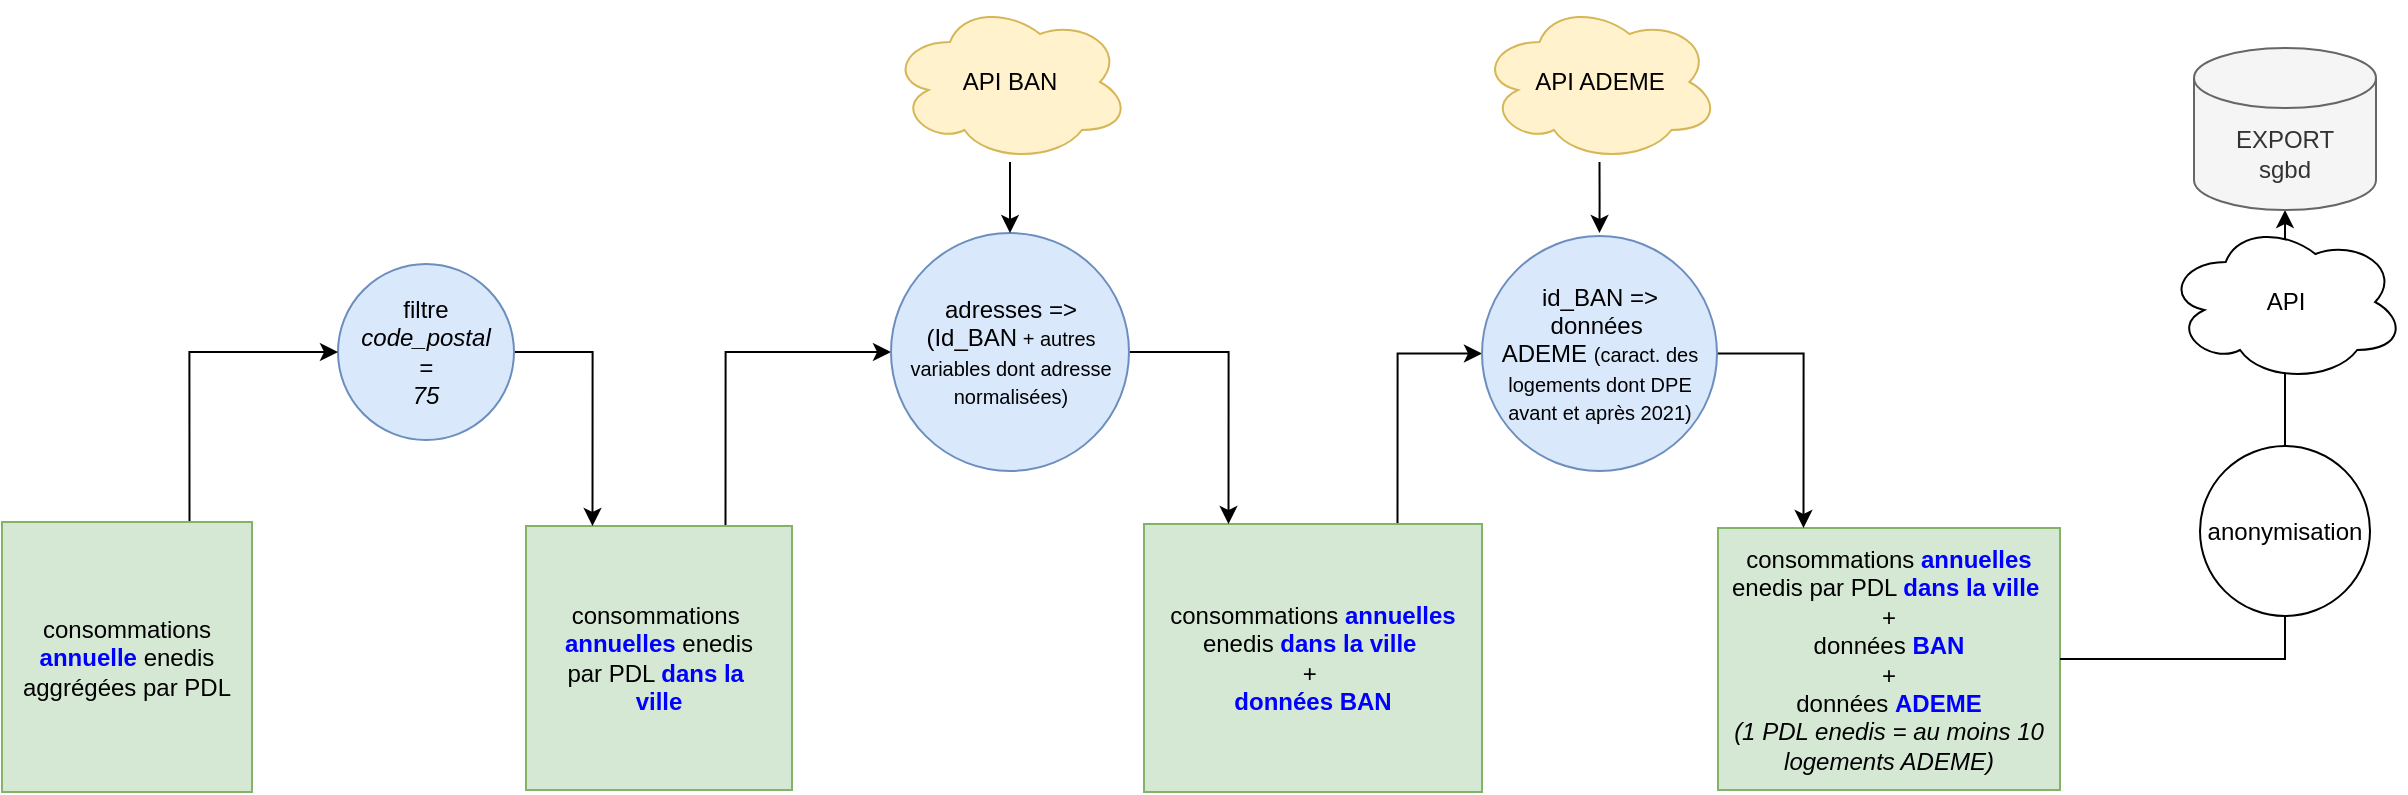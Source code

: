 <mxfile version="15.2.7" type="device" pages="4"><diagram id="DaCcbNJYxQJ5iZIo2EpF" name="Page-1"><mxGraphModel dx="2926" dy="1669" grid="1" gridSize="10" guides="1" tooltips="1" connect="1" arrows="1" fold="1" page="1" pageScale="1" pageWidth="1654" pageHeight="1169" math="0" shadow="0"><root><mxCell id="0"/><mxCell id="1" parent="0"/><mxCell id="sic5UqdnbhNq1ZAKyz9D-1" style="edgeStyle=orthogonalEdgeStyle;rounded=0;orthogonalLoop=1;jettySize=auto;html=1;exitX=0.75;exitY=0;exitDx=0;exitDy=0;entryX=0;entryY=0.5;entryDx=0;entryDy=0;" parent="1" source="sic5UqdnbhNq1ZAKyz9D-2" target="sic5UqdnbhNq1ZAKyz9D-10" edge="1"><mxGeometry relative="1" as="geometry"/></mxCell><mxCell id="sic5UqdnbhNq1ZAKyz9D-2" value="consommations&amp;nbsp;&lt;br&gt;&lt;font color=&quot;#0000ff&quot;&gt;&lt;b&gt;annuelles&lt;/b&gt;&lt;/font&gt; enedis&lt;br&gt;par PDL &lt;font color=&quot;#0000ff&quot;&gt;&lt;b&gt;dans la&amp;nbsp;&lt;br&gt;ville&lt;/b&gt;&lt;/font&gt;" style="rounded=0;whiteSpace=wrap;html=1;fillColor=#d5e8d4;strokeColor=#82b366;" parent="1" vertex="1"><mxGeometry x="290" y="312" width="133" height="132" as="geometry"/></mxCell><mxCell id="sic5UqdnbhNq1ZAKyz9D-3" style="edgeStyle=orthogonalEdgeStyle;rounded=0;orthogonalLoop=1;jettySize=auto;html=1;exitX=0.75;exitY=0;exitDx=0;exitDy=0;entryX=0;entryY=0.5;entryDx=0;entryDy=0;" parent="1" source="sic5UqdnbhNq1ZAKyz9D-4" target="sic5UqdnbhNq1ZAKyz9D-14" edge="1"><mxGeometry relative="1" as="geometry"/></mxCell><mxCell id="sic5UqdnbhNq1ZAKyz9D-4" value="consommations &lt;b&gt;&lt;font color=&quot;#0000ff&quot;&gt;annuelles&lt;/font&gt;&lt;/b&gt; enedis&lt;b&gt;&lt;font color=&quot;#0000ff&quot;&gt; dans la ville&amp;nbsp;&lt;/font&gt;&lt;/b&gt;&lt;br&gt;+&amp;nbsp;&lt;br&gt;&lt;font color=&quot;#0000ff&quot;&gt;&lt;b&gt;données BAN&lt;/b&gt;&lt;/font&gt;" style="rounded=0;whiteSpace=wrap;html=1;fillColor=#d5e8d4;strokeColor=#82b366;" parent="1" vertex="1"><mxGeometry x="599" y="311" width="169" height="134" as="geometry"/></mxCell><mxCell id="sic5UqdnbhNq1ZAKyz9D-5" style="edgeStyle=orthogonalEdgeStyle;rounded=0;orthogonalLoop=1;jettySize=auto;html=1;entryX=0.5;entryY=1;entryDx=0;entryDy=0;entryPerimeter=0;startArrow=none;" parent="1" source="sic5UqdnbhNq1ZAKyz9D-20" target="sic5UqdnbhNq1ZAKyz9D-19" edge="1"><mxGeometry relative="1" as="geometry"/></mxCell><mxCell id="sic5UqdnbhNq1ZAKyz9D-6" value="consommations &lt;b&gt;&lt;font color=&quot;#0000ff&quot;&gt;annuelles&lt;/font&gt;&lt;/b&gt; enedis par PDL &lt;b&gt;&lt;font color=&quot;#0000ff&quot;&gt;dans la ville&lt;/font&gt;&lt;/b&gt;&amp;nbsp;&lt;br&gt;+&lt;br&gt;données &lt;b&gt;&lt;font color=&quot;#0000ff&quot;&gt;BAN&lt;/font&gt;&lt;/b&gt;&lt;br&gt;+&lt;br&gt;données &lt;font color=&quot;#0000ff&quot; style=&quot;font-weight: bold&quot;&gt;ADEME&lt;/font&gt;&lt;br&gt;&lt;i&gt;(1 PDL enedis = au moins 10 logements ADEME)&lt;/i&gt;" style="rounded=0;whiteSpace=wrap;html=1;fillColor=#d5e8d4;strokeColor=#82b366;" parent="1" vertex="1"><mxGeometry x="886" y="313" width="171" height="131" as="geometry"/></mxCell><mxCell id="sic5UqdnbhNq1ZAKyz9D-7" style="edgeStyle=orthogonalEdgeStyle;rounded=0;orthogonalLoop=1;jettySize=auto;html=1;entryX=0.25;entryY=0;entryDx=0;entryDy=0;" parent="1" source="sic5UqdnbhNq1ZAKyz9D-8" target="sic5UqdnbhNq1ZAKyz9D-2" edge="1"><mxGeometry relative="1" as="geometry"/></mxCell><mxCell id="sic5UqdnbhNq1ZAKyz9D-8" value="filtre&lt;br&gt;&lt;i&gt;&lt;font style=&quot;font-size: 12px&quot;&gt;code_postal &lt;br&gt;= &lt;br&gt;75&lt;/font&gt;&lt;/i&gt;" style="ellipse;whiteSpace=wrap;html=1;aspect=fixed;fillColor=#dae8fc;strokeColor=#6c8ebf;" parent="1" vertex="1"><mxGeometry x="196" y="181" width="88" height="88" as="geometry"/></mxCell><mxCell id="sic5UqdnbhNq1ZAKyz9D-9" style="edgeStyle=orthogonalEdgeStyle;rounded=0;orthogonalLoop=1;jettySize=auto;html=1;entryX=0.25;entryY=0;entryDx=0;entryDy=0;" parent="1" source="sic5UqdnbhNq1ZAKyz9D-10" target="sic5UqdnbhNq1ZAKyz9D-4" edge="1"><mxGeometry relative="1" as="geometry"/></mxCell><mxCell id="sic5UqdnbhNq1ZAKyz9D-10" value="adresses =&amp;gt; &lt;br&gt;(Id_BAN&lt;font style=&quot;font-size: 10px&quot;&gt;&amp;nbsp;+ autres variables dont adresse normalisées)&lt;/font&gt;" style="ellipse;whiteSpace=wrap;html=1;aspect=fixed;fillColor=#dae8fc;strokeColor=#6c8ebf;" parent="1" vertex="1"><mxGeometry x="472.5" y="165.5" width="119" height="119" as="geometry"/></mxCell><mxCell id="sic5UqdnbhNq1ZAKyz9D-11" style="edgeStyle=orthogonalEdgeStyle;rounded=0;orthogonalLoop=1;jettySize=auto;html=1;exitX=0.75;exitY=0;exitDx=0;exitDy=0;entryX=0;entryY=0.5;entryDx=0;entryDy=0;" parent="1" source="sic5UqdnbhNq1ZAKyz9D-12" target="sic5UqdnbhNq1ZAKyz9D-8" edge="1"><mxGeometry relative="1" as="geometry"/></mxCell><mxCell id="sic5UqdnbhNq1ZAKyz9D-12" value="consommations&lt;br&gt;&lt;b&gt;&lt;font color=&quot;#0000ff&quot;&gt;annuelle &lt;/font&gt;&lt;/b&gt;enedis&lt;br&gt;aggrégées par PDL" style="rounded=0;whiteSpace=wrap;html=1;fillColor=#d5e8d4;strokeColor=#82b366;" parent="1" vertex="1"><mxGeometry x="28" y="310" width="125" height="135" as="geometry"/></mxCell><mxCell id="sic5UqdnbhNq1ZAKyz9D-13" style="edgeStyle=orthogonalEdgeStyle;rounded=0;orthogonalLoop=1;jettySize=auto;html=1;entryX=0.25;entryY=0;entryDx=0;entryDy=0;" parent="1" source="sic5UqdnbhNq1ZAKyz9D-14" target="sic5UqdnbhNq1ZAKyz9D-6" edge="1"><mxGeometry relative="1" as="geometry"/></mxCell><mxCell id="sic5UqdnbhNq1ZAKyz9D-14" value="id_BAN =&amp;gt; &lt;br&gt;données&amp;nbsp;&lt;br&gt;ADEME &lt;font style=&quot;font-size: 10px&quot;&gt;(caract. des logements dont DPE avant et après 2021)&lt;/font&gt;" style="ellipse;whiteSpace=wrap;html=1;aspect=fixed;fillColor=#dae8fc;strokeColor=#6c8ebf;" parent="1" vertex="1"><mxGeometry x="768" y="167" width="117.5" height="117.5" as="geometry"/></mxCell><mxCell id="sic5UqdnbhNq1ZAKyz9D-15" style="edgeStyle=orthogonalEdgeStyle;rounded=0;orthogonalLoop=1;jettySize=auto;html=1;" parent="1" source="sic5UqdnbhNq1ZAKyz9D-16" target="sic5UqdnbhNq1ZAKyz9D-10" edge="1"><mxGeometry relative="1" as="geometry"/></mxCell><mxCell id="sic5UqdnbhNq1ZAKyz9D-16" value="API BAN" style="ellipse;shape=cloud;whiteSpace=wrap;html=1;fillColor=#fff2cc;strokeColor=#d6b656;" parent="1" vertex="1"><mxGeometry x="472" y="50" width="120" height="80" as="geometry"/></mxCell><mxCell id="sic5UqdnbhNq1ZAKyz9D-17" style="edgeStyle=orthogonalEdgeStyle;rounded=0;orthogonalLoop=1;jettySize=auto;html=1;" parent="1" source="sic5UqdnbhNq1ZAKyz9D-18" edge="1"><mxGeometry relative="1" as="geometry"><mxPoint x="826.75" y="165.5" as="targetPoint"/></mxGeometry></mxCell><mxCell id="sic5UqdnbhNq1ZAKyz9D-18" value="API ADEME" style="ellipse;shape=cloud;whiteSpace=wrap;html=1;fillColor=#fff2cc;strokeColor=#d6b656;" parent="1" vertex="1"><mxGeometry x="766.75" y="50" width="120" height="80" as="geometry"/></mxCell><mxCell id="sic5UqdnbhNq1ZAKyz9D-19" value="EXPORT&lt;br&gt;sgbd" style="shape=cylinder3;whiteSpace=wrap;html=1;boundedLbl=1;backgroundOutline=1;size=15;fillColor=#f5f5f5;strokeColor=#666666;fontColor=#333333;" parent="1" vertex="1"><mxGeometry x="1124" y="73" width="91" height="81" as="geometry"/></mxCell><mxCell id="sic5UqdnbhNq1ZAKyz9D-20" value="anonymisation" style="ellipse;whiteSpace=wrap;html=1;aspect=fixed;" parent="1" vertex="1"><mxGeometry x="1127" y="272" width="85" height="85" as="geometry"/></mxCell><mxCell id="sic5UqdnbhNq1ZAKyz9D-21" value="" style="edgeStyle=orthogonalEdgeStyle;rounded=0;orthogonalLoop=1;jettySize=auto;html=1;entryX=0.5;entryY=1;entryDx=0;entryDy=0;entryPerimeter=0;endArrow=none;" parent="1" source="sic5UqdnbhNq1ZAKyz9D-6" target="sic5UqdnbhNq1ZAKyz9D-20" edge="1"><mxGeometry relative="1" as="geometry"><mxPoint x="1057" y="378.471" as="sourcePoint"/><mxPoint x="1128.5" y="300" as="targetPoint"/></mxGeometry></mxCell><mxCell id="sic5UqdnbhNq1ZAKyz9D-22" value="API" style="ellipse;shape=cloud;whiteSpace=wrap;html=1;" parent="1" vertex="1"><mxGeometry x="1110" y="160" width="119.5" height="80" as="geometry"/></mxCell></root></mxGraphModel></diagram><diagram id="FNjf9zGnaV5qyaVnuNpn" name="général"><mxGraphModel dx="1024" dy="584" grid="0" gridSize="10" guides="1" tooltips="1" connect="1" arrows="1" fold="1" page="1" pageScale="1" pageWidth="1654" pageHeight="1169" math="0" shadow="0"><root><mxCell id="dO7XwuCgdHCcQ8PrNr0y-0"/><mxCell id="dO7XwuCgdHCcQ8PrNr0y-1" parent="dO7XwuCgdHCcQ8PrNr0y-0"/><mxCell id="dO7XwuCgdHCcQ8PrNr0y-2" value="DATA app server - docker compose container" style="swimlane;" parent="dO7XwuCgdHCcQ8PrNr0y-1" vertex="1"><mxGeometry x="50" y="230" width="450" height="250" as="geometry"/></mxCell><mxCell id="dO7XwuCgdHCcQ8PrNr0y-13" style="edgeStyle=orthogonalEdgeStyle;rounded=0;orthogonalLoop=1;jettySize=auto;html=1;" parent="dO7XwuCgdHCcQ8PrNr0y-2" source="dO7XwuCgdHCcQ8PrNr0y-5" target="dO7XwuCgdHCcQ8PrNr0y-12" edge="1"><mxGeometry relative="1" as="geometry"/></mxCell><mxCell id="dO7XwuCgdHCcQ8PrNr0y-5" value="API&amp;nbsp;&lt;br&gt;gateway&lt;br&gt;submodule&lt;br&gt;&lt;font style=&quot;font-size: 8px&quot;&gt;&lt;i&gt;DAO // Controller //&lt;br&gt;Validation schema&lt;/i&gt;&lt;/font&gt;" style="whiteSpace=wrap;html=1;aspect=fixed;" parent="dO7XwuCgdHCcQ8PrNr0y-2" vertex="1"><mxGeometry x="310" y="65" width="85" height="85" as="geometry"/></mxCell><mxCell id="dO7XwuCgdHCcQ8PrNr0y-14" style="edgeStyle=orthogonalEdgeStyle;rounded=0;orthogonalLoop=1;jettySize=auto;html=1;exitX=1;exitY=0;exitDx=0;exitDy=60;exitPerimeter=0;entryX=0.01;entryY=0.66;entryDx=0;entryDy=0;entryPerimeter=0;" parent="dO7XwuCgdHCcQ8PrNr0y-2" source="dO7XwuCgdHCcQ8PrNr0y-12" target="dO7XwuCgdHCcQ8PrNr0y-5" edge="1"><mxGeometry relative="1" as="geometry"><Array as="points"><mxPoint x="160" y="121"/></Array></mxGeometry></mxCell><mxCell id="dO7XwuCgdHCcQ8PrNr0y-12" value="SGBD&amp;nbsp;&lt;br&gt;server&lt;br&gt;submodule" style="shape=cylinder3;whiteSpace=wrap;html=1;boundedLbl=1;backgroundOutline=1;size=15;" parent="dO7XwuCgdHCcQ8PrNr0y-2" vertex="1"><mxGeometry x="110" y="62.5" width="90" height="91.5" as="geometry"/></mxCell><mxCell id="dO7XwuCgdHCcQ8PrNr0y-15" value="" style="endArrow=none;dashed=1;html=1;exitX=0.5;exitY=0;exitDx=0;exitDy=0;entryX=0;entryY=0;entryDx=0;entryDy=60;entryPerimeter=0;" parent="dO7XwuCgdHCcQ8PrNr0y-2" source="dO7XwuCgdHCcQ8PrNr0y-16" target="dO7XwuCgdHCcQ8PrNr0y-12" edge="1"><mxGeometry width="50" height="50" relative="1" as="geometry"><mxPoint x="50" y="160" as="sourcePoint"/><mxPoint x="100" y="120" as="targetPoint"/><Array as="points"><mxPoint x="65" y="108"/></Array></mxGeometry></mxCell><mxCell id="dO7XwuCgdHCcQ8PrNr0y-16" value="(Optional) Interface client" style="rounded=1;whiteSpace=wrap;html=1;dashed=1;" parent="dO7XwuCgdHCcQ8PrNr0y-2" vertex="1"><mxGeometry x="20" y="35" width="90" height="30" as="geometry"/></mxCell><mxCell id="dO7XwuCgdHCcQ8PrNr0y-17" value="Monitoring &lt;br&gt;metrics collector" style="whiteSpace=wrap;html=1;" parent="dO7XwuCgdHCcQ8PrNr0y-2" vertex="1"><mxGeometry x="291.25" y="180" width="122.5" height="50" as="geometry"/></mxCell><mxCell id="dO7XwuCgdHCcQ8PrNr0y-18" value="" style="edgeStyle=orthogonalEdgeStyle;rounded=0;orthogonalLoop=1;jettySize=auto;html=1;" parent="dO7XwuCgdHCcQ8PrNr0y-2" source="dO7XwuCgdHCcQ8PrNr0y-5" target="dO7XwuCgdHCcQ8PrNr0y-17" edge="1"><mxGeometry relative="1" as="geometry"/></mxCell><mxCell id="dO7XwuCgdHCcQ8PrNr0y-3" value="ETL app (writer access only)&#10;- dockerfile container" style="swimlane;startSize=60;" parent="dO7XwuCgdHCcQ8PrNr0y-1" vertex="1"><mxGeometry x="680" y="120" width="240" height="200" as="geometry"/></mxCell><mxCell id="dO7XwuCgdHCcQ8PrNr0y-21" value="" style="ellipse;shape=cloud;whiteSpace=wrap;html=1;dashed=1;" parent="dO7XwuCgdHCcQ8PrNr0y-3" vertex="1"><mxGeometry x="70" y="130" width="90" height="60" as="geometry"/></mxCell><mxCell id="dO7XwuCgdHCcQ8PrNr0y-22" value="&amp;nbsp; API ENEDIS" style="ellipse;shape=cloud;whiteSpace=wrap;html=1;fillColor=#d5e8d4;strokeColor=#82b366;" parent="dO7XwuCgdHCcQ8PrNr0y-3" vertex="1"><mxGeometry x="147" y="70" width="90" height="60" as="geometry"/></mxCell><mxCell id="dO7XwuCgdHCcQ8PrNr0y-23" value="API ADEME" style="ellipse;shape=cloud;whiteSpace=wrap;html=1;fillColor=#d5e8d4;strokeColor=#82b366;" parent="dO7XwuCgdHCcQ8PrNr0y-3" vertex="1"><mxGeometry x="70" y="130" width="90" height="60" as="geometry"/></mxCell><mxCell id="dO7XwuCgdHCcQ8PrNr0y-25" value="API BAN" style="ellipse;shape=cloud;whiteSpace=wrap;html=1;fillColor=#d5e8d4;strokeColor=#82b366;" parent="dO7XwuCgdHCcQ8PrNr0y-3" vertex="1"><mxGeometry y="70" width="90" height="60" as="geometry"/></mxCell><mxCell id="dO7XwuCgdHCcQ8PrNr0y-26" value="API ADEME" style="ellipse;shape=cloud;whiteSpace=wrap;html=1;fillColor=#d5e8d4;strokeColor=#82b366;" parent="dO7XwuCgdHCcQ8PrNr0y-3" vertex="1"><mxGeometry x="70" y="130" width="90" height="60" as="geometry"/></mxCell><mxCell id="dO7XwuCgdHCcQ8PrNr0y-27" value="ETL APP" style="ellipse;whiteSpace=wrap;html=1;aspect=fixed;fillColor=#fff2cc;strokeColor=#d6b656;" parent="dO7XwuCgdHCcQ8PrNr0y-3" vertex="1"><mxGeometry x="95" y="70" width="50" height="50" as="geometry"/></mxCell><mxCell id="dO7XwuCgdHCcQ8PrNr0y-34" value="orchest." style="ellipse;whiteSpace=wrap;html=1;aspect=fixed;dashed=1;dashPattern=1 1;fillColor=#f5f5f5;strokeColor=#666666;fontColor=#333333;" parent="dO7XwuCgdHCcQ8PrNr0y-3" vertex="1"><mxGeometry x="10" y="140" width="50" height="50" as="geometry"/></mxCell><mxCell id="dO7XwuCgdHCcQ8PrNr0y-4" value="Analytics app (reader access only)&#10;- dockerfile container" style="swimlane;startSize=50;" parent="dO7XwuCgdHCcQ8PrNr0y-1" vertex="1"><mxGeometry x="680" y="400" width="240" height="200" as="geometry"/></mxCell><mxCell id="dO7XwuCgdHCcQ8PrNr0y-30" value="Dashboard" style="rounded=0;whiteSpace=wrap;html=1;fillColor=#e1d5e7;strokeColor=#9673a6;" parent="dO7XwuCgdHCcQ8PrNr0y-4" vertex="1"><mxGeometry x="70" y="70" width="100" height="38" as="geometry"/></mxCell><mxCell id="dO7XwuCgdHCcQ8PrNr0y-32" value="cache" style="ellipse;whiteSpace=wrap;html=1;aspect=fixed;fillColor=#f5f5f5;strokeColor=#666666;fontColor=#333333;" parent="dO7XwuCgdHCcQ8PrNr0y-4" vertex="1"><mxGeometry x="30" y="130" width="60" height="60" as="geometry"/></mxCell><mxCell id="dO7XwuCgdHCcQ8PrNr0y-33" value="mini model embarqué" style="ellipse;whiteSpace=wrap;html=1;aspect=fixed;" parent="dO7XwuCgdHCcQ8PrNr0y-4" vertex="1"><mxGeometry x="147" y="125" width="70" height="70" as="geometry"/></mxCell><mxCell id="dO7XwuCgdHCcQ8PrNr0y-8" value="http &lt;br&gt;POST methods" style="endArrow=classic;html=1;entryX=1;entryY=0.25;entryDx=0;entryDy=0;" parent="dO7XwuCgdHCcQ8PrNr0y-1" target="dO7XwuCgdHCcQ8PrNr0y-5" edge="1"><mxGeometry relative="1" as="geometry"><mxPoint x="680" y="200" as="sourcePoint"/><mxPoint x="570" y="280" as="targetPoint"/></mxGeometry></mxCell><mxCell id="dO7XwuCgdHCcQ8PrNr0y-11" value="http &lt;br&gt;GET methods" style="endArrow=classic;html=1;exitX=1;exitY=0.75;exitDx=0;exitDy=0;" parent="dO7XwuCgdHCcQ8PrNr0y-1" source="dO7XwuCgdHCcQ8PrNr0y-5" edge="1"><mxGeometry relative="1" as="geometry"><mxPoint x="440" y="360" as="sourcePoint"/><mxPoint x="680" y="520" as="targetPoint"/></mxGeometry></mxCell><mxCell id="48E4Z7CL75uIfN13stmm-0" value="&lt;a href=&quot;https://bluelight.co/blog/how-to-choose-a-container-registry&quot;&gt;How to Choose a Container Registry: The Top 9 Picks&lt;/a&gt;" style="text;whiteSpace=wrap;html=1;" parent="dO7XwuCgdHCcQ8PrNr0y-1" vertex="1"><mxGeometry x="50" y="650" width="310" height="30" as="geometry"/></mxCell><mxCell id="48E4Z7CL75uIfN13stmm-1" value="offrres 12 mois gratis ou gratis sur les clouds prov" style="text;html=1;align=center;verticalAlign=middle;resizable=0;points=[];autosize=1;strokeColor=none;fillColor=none;" parent="dO7XwuCgdHCcQ8PrNr0y-1" vertex="1"><mxGeometry x="50" y="690" width="280" height="20" as="geometry"/></mxCell><mxCell id="48E4Z7CL75uIfN13stmm-2" value="&lt;a href=&quot;https://medium.com/@dhruvahuja2330/building-a-fastapi-api-to-read-large-datasets-from-mssql-with-equal-sized-chunking-and-parallel-6d7a38c6def4&quot;&gt;Building a FastAPI API to Read Large Datasets from MSSQL with Equal-Sized Chunking and Parallel Processing Using Dask | by Dhruv Ahuja | Medium&lt;/a&gt;" style="text;html=1;align=center;verticalAlign=middle;resizable=0;points=[];autosize=1;strokeColor=none;fillColor=none;" parent="dO7XwuCgdHCcQ8PrNr0y-1" vertex="1"><mxGeometry x="40" y="720" width="820" height="20" as="geometry"/></mxCell><mxCell id="48E4Z7CL75uIfN13stmm-3" value="&lt;a href=&quot;https://github.com/chirdeeptomar/fastapi-with-dask&quot;&gt;chirdeeptomar/fastapi-with-dask: Sample REST API using Dask for parallel computation&lt;/a&gt;" style="text;html=1;align=center;verticalAlign=middle;resizable=0;points=[];autosize=1;strokeColor=none;fillColor=none;" parent="dO7XwuCgdHCcQ8PrNr0y-1" vertex="1"><mxGeometry x="35" y="750" width="480" height="20" as="geometry"/></mxCell><mxCell id="48E4Z7CL75uIfN13stmm-4" value="&lt;a href=&quot;https://odeven.fr/maitriser-le-versioning-guide-pratique-pour-des-projets-reussis/&quot;&gt;Maîtriser le Versioning : Guide Pratique pour des Projets Réussis - Odeven&lt;/a&gt;" style="text;html=1;align=center;verticalAlign=middle;resizable=0;points=[];autosize=1;strokeColor=none;fillColor=none;" parent="dO7XwuCgdHCcQ8PrNr0y-1" vertex="1"><mxGeometry x="40" y="780" width="410" height="20" as="geometry"/></mxCell></root></mxGraphModel></diagram><diagram id="Z2tO8AUh-U-A_QcebSR1" name="Page-3"><mxGraphModel dx="1024" dy="584" grid="1" gridSize="10" guides="1" tooltips="1" connect="1" arrows="1" fold="1" page="1" pageScale="1" pageWidth="1654" pageHeight="1169" math="0" shadow="0"><root><mxCell id="Vp8PRi4WF-P3HGD1bIdH-0"/><mxCell id="Vp8PRi4WF-P3HGD1bIdH-1" parent="Vp8PRi4WF-P3HGD1bIdH-0"/><mxCell id="uhSYOPhqXgvD2L9nChvD-0" value="Global planning" style="swimlane;fontStyle=0;childLayout=stackLayout;horizontal=1;startSize=26;horizontalStack=0;resizeParent=1;resizeParentMax=0;resizeLast=0;collapsible=1;marginBottom=0;dashed=1;dashPattern=1 1;" vertex="1" parent="Vp8PRi4WF-P3HGD1bIdH-1"><mxGeometry x="280" y="170" width="420" height="184" as="geometry"/></mxCell><mxCell id="uhSYOPhqXgvD2L9nChvD-1" value="15 FEV 15 MARS / REPOS E2E DRAFT / V0 APPs sans MONITORING / obj &#10;lire en mode stream schema DPE DEPERDITIONS CONSO LOCALISATION " style="text;strokeColor=none;fillColor=none;align=left;verticalAlign=top;spacingLeft=4;spacingRight=4;overflow=hidden;rotatable=0;points=[[0,0.5],[1,0.5]];portConstraint=eastwest;" vertex="1" parent="uhSYOPhqXgvD2L9nChvD-0"><mxGeometry y="26" width="420" height="54" as="geometry"/></mxCell><mxCell id="uhSYOPhqXgvD2L9nChvD-2" value="15 MARS 15 AVR / MONITORING + ORCHESTRATEUR + TESTS SIMPLES" style="text;strokeColor=none;fillColor=none;align=left;verticalAlign=top;spacingLeft=4;spacingRight=4;overflow=hidden;rotatable=0;points=[[0,0.5],[1,0.5]];portConstraint=eastwest;" vertex="1" parent="uhSYOPhqXgvD2L9nChvD-0"><mxGeometry y="80" width="420" height="26" as="geometry"/></mxCell><mxCell id="uhSYOPhqXgvD2L9nChvD-3" value="15 AVR 15 MAI / v1 stable conteneurisé + localhost + keyvault + configs" style="text;strokeColor=none;fillColor=none;align=left;verticalAlign=top;spacingLeft=4;spacingRight=4;overflow=hidden;rotatable=0;points=[[0,0.5],[1,0.5]];portConstraint=eastwest;" vertex="1" parent="uhSYOPhqXgvD2L9nChvD-0"><mxGeometry y="106" width="420" height="26" as="geometry"/></mxCell><mxCell id="uhSYOPhqXgvD2L9nChvD-5" value="15 MAI 15 JUIN / deploiement v1 " style="text;strokeColor=none;fillColor=none;align=left;verticalAlign=top;spacingLeft=4;spacingRight=4;overflow=hidden;rotatable=0;points=[[0,0.5],[1,0.5]];portConstraint=eastwest;" vertex="1" parent="uhSYOPhqXgvD2L9nChvD-0"><mxGeometry y="132" width="420" height="26" as="geometry"/></mxCell><mxCell id="uhSYOPhqXgvD2L9nChvD-4" value="15 JUIN 15 JUILLET / CYCLE DE VIE  " style="text;strokeColor=none;fillColor=none;align=left;verticalAlign=top;spacingLeft=4;spacingRight=4;overflow=hidden;rotatable=0;points=[[0,0.5],[1,0.5]];portConstraint=eastwest;" vertex="1" parent="uhSYOPhqXgvD2L9nChvD-0"><mxGeometry y="158" width="420" height="26" as="geometry"/></mxCell></root></mxGraphModel></diagram><diagram id="foHQpGKaUKNaQfQEImCr" name="Page-4"><mxGraphModel dx="1024" dy="584" grid="1" gridSize="10" guides="1" tooltips="1" connect="1" arrows="1" fold="1" page="1" pageScale="1" pageWidth="1654" pageHeight="1169" math="0" shadow="0"><root><mxCell id="xMPqD--1NwRqnBq3v5hV-0"/><mxCell id="xMPqD--1NwRqnBq3v5hV-1" parent="xMPqD--1NwRqnBq3v5hV-0"/><mxCell id="xMPqD--1NwRqnBq3v5hV-2" value="&lt;ol class=&quot;[&amp;amp;:not(:last-child)_ul]:pb-1 [&amp;amp;:not(:last-child)_ol]:pb-1 list-decimal space-y-1.5 pl-7&quot;&gt;&lt;li class=&quot;whitespace-normal break-words&quot;&gt;Repos principal (sous-modules) : MIT&lt;/li&gt;&#10;&lt;/ol&gt;&#10;&lt;ul class=&quot;[&amp;amp;:not(:last-child)_ul]:pb-1 [&amp;amp;:not(:last-child)_ol]:pb-1 list-disc space-y-1.5 pl-7&quot;&gt;&#10;&lt;li class=&quot;whitespace-normal break-words&quot;&gt;Flexible pour l'architecture globale&lt;/li&gt;&#10;&lt;li class=&quot;whitespace-normal break-words&quot;&gt;Permet coordination des composants&lt;/li&gt;&#10;&lt;/ul&gt;&#10;&lt;ol class=&quot;[&amp;amp;:not(:last-child)_ul]:pb-1 [&amp;amp;:not(:last-child)_ol]:pb-1 list-decimal space-y-1.5 pl-7&quot; start=&quot;2&quot;&gt;&#10;&lt;li class=&quot;whitespace-normal break-words&quot;&gt;Repos ETL : Apache 2.0&lt;/li&gt;&#10;&lt;/ol&gt;&#10;&lt;ul class=&quot;[&amp;amp;:not(:last-child)_ul]:pb-1 [&amp;amp;:not(:last-child)_ol]:pb-1 list-disc space-y-1.5 pl-7&quot;&gt;&#10;&lt;li class=&quot;whitespace-normal break-words&quot;&gt;Données open source&lt;/li&gt;&#10;&lt;li class=&quot;whitespace-normal break-words&quot;&gt;Permet réutilisation et contribution&lt;/li&gt;&#10;&lt;li class=&quot;whitespace-normal break-words&quot;&gt;Protection explicite des contributions&lt;/li&gt;&#10;&lt;/ul&gt;&#10;&lt;ol class=&quot;[&amp;amp;:not(:last-child)_ul]:pb-1 [&amp;amp;:not(:last-child)_ol]:pb-1 list-decimal space-y-1.5 pl-7&quot; start=&quot;3&quot;&gt;&#10;&lt;li class=&quot;whitespace-normal break-words&quot;&gt;Repos Service/API : AGPL v3&lt;/li&gt;&#10;&lt;/ol&gt;&#10;&lt;ul class=&quot;[&amp;amp;:not(:last-child)_ul]:pb-1 [&amp;amp;:not(:last-child)_ol]:pb-1 list-disc space-y-1.5 pl-7&quot;&gt;&#10;&lt;li class=&quot;whitespace-normal break-words&quot;&gt;Protection du code serveur&lt;/li&gt;&#10;&lt;li class=&quot;whitespace-normal break-words&quot;&gt;Force le partage des modifications si réutilisation&lt;/li&gt;&#10;&lt;li class=&quot;whitespace-normal break-words&quot;&gt;Sécurise la propriété intellectuelle&lt;/li&gt;&#10;&lt;/ul&gt;&#10;&lt;ol class=&quot;[&amp;amp;:not(:last-child)_ul]:pb-1 [&amp;amp;:not(:last-child)_ol]:pb-1 list-decimal space-y-1.5 pl-7&quot; start=&quot;4&quot;&gt;&#10;&lt;li class=&quot;whitespace-normal break-words&quot;&gt;Repos Dashboard/ML : AGPL v3&lt;/li&gt;&#10;&lt;/ol&gt;&#10;&lt;ul class=&quot;[&amp;amp;:not(:last-child)_ul]:pb-1 [&amp;amp;:not(:last-child)_ol]:pb-1 list-disc space-y-1.5 pl-7&quot;&gt;&#10;&lt;li class=&quot;whitespace-normal break-words&quot;&gt;Modèles et visualisations stratégiques&lt;/li&gt;&#10;&lt;li class=&quot;whitespace-normal break-words&quot;&gt;Protection contre réutilisation commerciale non partagée&lt;/li&gt;&#10;&lt;li class=&quot;whitespace-normal break-words&quot;&gt;Garantit transparence des algorithmes&lt;/li&gt;&lt;/ul&gt;" style="text;whiteSpace=wrap;html=1;" vertex="1" parent="xMPqD--1NwRqnBq3v5hV-1"><mxGeometry x="120" y="100" width="370" height="790" as="geometry"/></mxCell></root></mxGraphModel></diagram></mxfile>
